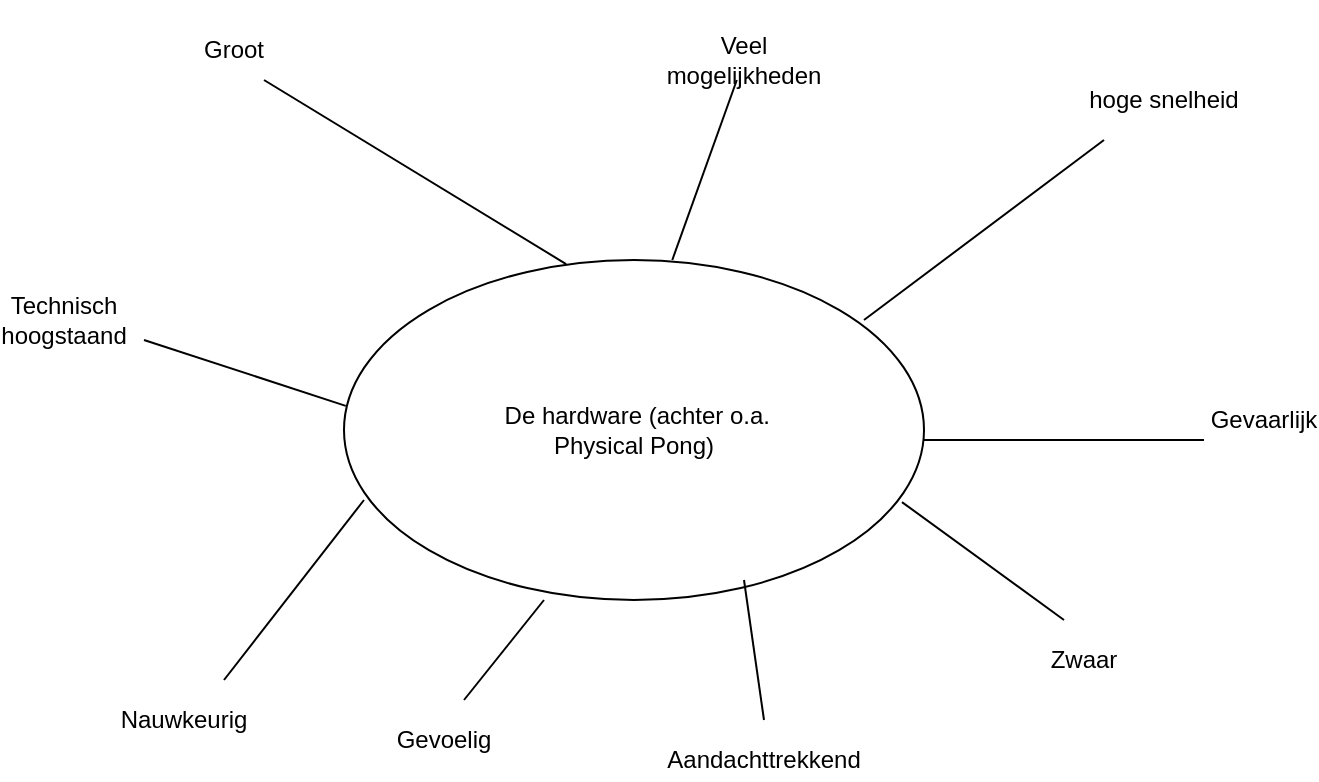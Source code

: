 <mxfile version="12.9.14" type="device"><diagram id="ChakhuDHiDsT2SNE10Ii" name="Page-1"><mxGraphModel dx="923" dy="548" grid="1" gridSize="10" guides="1" tooltips="1" connect="1" arrows="1" fold="1" page="1" pageScale="1" pageWidth="827" pageHeight="1169" math="0" shadow="0"><root><mxCell id="0"/><mxCell id="1" parent="0"/><mxCell id="g7GTvLIQ1lVi6U8uS0nI-2" value="&amp;nbsp;De hardware (achter o.a.&lt;br&gt;Physical Pong)" style="ellipse;whiteSpace=wrap;html=1;" vertex="1" parent="1"><mxGeometry x="240" y="150" width="290" height="170" as="geometry"/></mxCell><mxCell id="g7GTvLIQ1lVi6U8uS0nI-3" value="" style="endArrow=none;html=1;exitX=0.383;exitY=0.012;exitDx=0;exitDy=0;exitPerimeter=0;" edge="1" parent="1" source="g7GTvLIQ1lVi6U8uS0nI-2"><mxGeometry width="50" height="50" relative="1" as="geometry"><mxPoint x="200" y="90" as="sourcePoint"/><mxPoint x="200" y="60" as="targetPoint"/></mxGeometry></mxCell><mxCell id="g7GTvLIQ1lVi6U8uS0nI-4" value="Groot" style="text;html=1;strokeColor=none;fillColor=none;align=center;verticalAlign=middle;whiteSpace=wrap;rounded=0;" vertex="1" parent="1"><mxGeometry x="120" y="20" width="130" height="50" as="geometry"/></mxCell><mxCell id="g7GTvLIQ1lVi6U8uS0nI-5" value="" style="endArrow=none;html=1;" edge="1" parent="1"><mxGeometry width="50" height="50" relative="1" as="geometry"><mxPoint x="500" y="180" as="sourcePoint"/><mxPoint x="620" y="90" as="targetPoint"/></mxGeometry></mxCell><mxCell id="g7GTvLIQ1lVi6U8uS0nI-6" value="hoge snelheid" style="text;html=1;strokeColor=none;fillColor=none;align=center;verticalAlign=middle;whiteSpace=wrap;rounded=0;" vertex="1" parent="1"><mxGeometry x="600" y="50" width="100" height="40" as="geometry"/></mxCell><mxCell id="g7GTvLIQ1lVi6U8uS0nI-7" value="" style="endArrow=none;html=1;" edge="1" parent="1"><mxGeometry width="50" height="50" relative="1" as="geometry"><mxPoint x="180" y="360" as="sourcePoint"/><mxPoint x="250" y="270" as="targetPoint"/></mxGeometry></mxCell><mxCell id="g7GTvLIQ1lVi6U8uS0nI-8" value="Nauwkeurig" style="text;html=1;strokeColor=none;fillColor=none;align=center;verticalAlign=middle;whiteSpace=wrap;rounded=0;" vertex="1" parent="1"><mxGeometry x="140" y="370" width="40" height="20" as="geometry"/></mxCell><mxCell id="g7GTvLIQ1lVi6U8uS0nI-9" value="Gevoelig" style="text;html=1;strokeColor=none;fillColor=none;align=center;verticalAlign=middle;whiteSpace=wrap;rounded=0;" vertex="1" parent="1"><mxGeometry x="270" y="380" width="40" height="20" as="geometry"/></mxCell><mxCell id="g7GTvLIQ1lVi6U8uS0nI-13" value="" style="endArrow=none;html=1;" edge="1" parent="1"><mxGeometry width="50" height="50" relative="1" as="geometry"><mxPoint x="300" y="370" as="sourcePoint"/><mxPoint x="340" y="320" as="targetPoint"/></mxGeometry></mxCell><mxCell id="g7GTvLIQ1lVi6U8uS0nI-14" value="Aandachttrekkend" style="text;html=1;strokeColor=none;fillColor=none;align=center;verticalAlign=middle;whiteSpace=wrap;rounded=0;" vertex="1" parent="1"><mxGeometry x="430" y="390" width="40" height="20" as="geometry"/></mxCell><mxCell id="g7GTvLIQ1lVi6U8uS0nI-15" value="" style="endArrow=none;html=1;" edge="1" parent="1"><mxGeometry width="50" height="50" relative="1" as="geometry"><mxPoint x="450" y="380" as="sourcePoint"/><mxPoint x="440" y="310" as="targetPoint"/></mxGeometry></mxCell><mxCell id="g7GTvLIQ1lVi6U8uS0nI-16" value="Zwaar" style="text;html=1;strokeColor=none;fillColor=none;align=center;verticalAlign=middle;whiteSpace=wrap;rounded=0;" vertex="1" parent="1"><mxGeometry x="590" y="340" width="40" height="20" as="geometry"/></mxCell><mxCell id="g7GTvLIQ1lVi6U8uS0nI-17" value="" style="endArrow=none;html=1;entryX=0.962;entryY=0.712;entryDx=0;entryDy=0;entryPerimeter=0;" edge="1" parent="1" target="g7GTvLIQ1lVi6U8uS0nI-2"><mxGeometry width="50" height="50" relative="1" as="geometry"><mxPoint x="600" y="330" as="sourcePoint"/><mxPoint x="560" y="270" as="targetPoint"/></mxGeometry></mxCell><mxCell id="g7GTvLIQ1lVi6U8uS0nI-18" value="Technisch hoogstaand" style="text;html=1;strokeColor=none;fillColor=none;align=center;verticalAlign=middle;whiteSpace=wrap;rounded=0;" vertex="1" parent="1"><mxGeometry x="80" y="170" width="40" height="20" as="geometry"/></mxCell><mxCell id="g7GTvLIQ1lVi6U8uS0nI-19" value="" style="endArrow=none;html=1;exitX=0.003;exitY=0.429;exitDx=0;exitDy=0;exitPerimeter=0;" edge="1" parent="1" source="g7GTvLIQ1lVi6U8uS0nI-2"><mxGeometry width="50" height="50" relative="1" as="geometry"><mxPoint x="140" y="230" as="sourcePoint"/><mxPoint x="140" y="190" as="targetPoint"/></mxGeometry></mxCell><mxCell id="g7GTvLIQ1lVi6U8uS0nI-20" value="" style="endArrow=none;html=1;" edge="1" parent="1"><mxGeometry width="50" height="50" relative="1" as="geometry"><mxPoint x="530" y="240" as="sourcePoint"/><mxPoint x="670" y="240" as="targetPoint"/></mxGeometry></mxCell><mxCell id="g7GTvLIQ1lVi6U8uS0nI-21" value="Gevaarlijk" style="text;html=1;strokeColor=none;fillColor=none;align=center;verticalAlign=middle;whiteSpace=wrap;rounded=0;" vertex="1" parent="1"><mxGeometry x="680" y="220" width="40" height="20" as="geometry"/></mxCell><mxCell id="g7GTvLIQ1lVi6U8uS0nI-24" value="" style="endArrow=none;html=1;exitX=0.566;exitY=0;exitDx=0;exitDy=0;exitPerimeter=0;" edge="1" parent="1" source="g7GTvLIQ1lVi6U8uS0nI-2" target="g7GTvLIQ1lVi6U8uS0nI-25"><mxGeometry width="50" height="50" relative="1" as="geometry"><mxPoint x="390" y="270" as="sourcePoint"/><mxPoint x="440" y="70" as="targetPoint"/></mxGeometry></mxCell><mxCell id="g7GTvLIQ1lVi6U8uS0nI-25" value="Veel mogelijkheden&lt;br&gt;" style="text;html=1;strokeColor=none;fillColor=none;align=center;verticalAlign=middle;whiteSpace=wrap;rounded=0;" vertex="1" parent="1"><mxGeometry x="420" y="40" width="40" height="20" as="geometry"/></mxCell></root></mxGraphModel></diagram></mxfile>